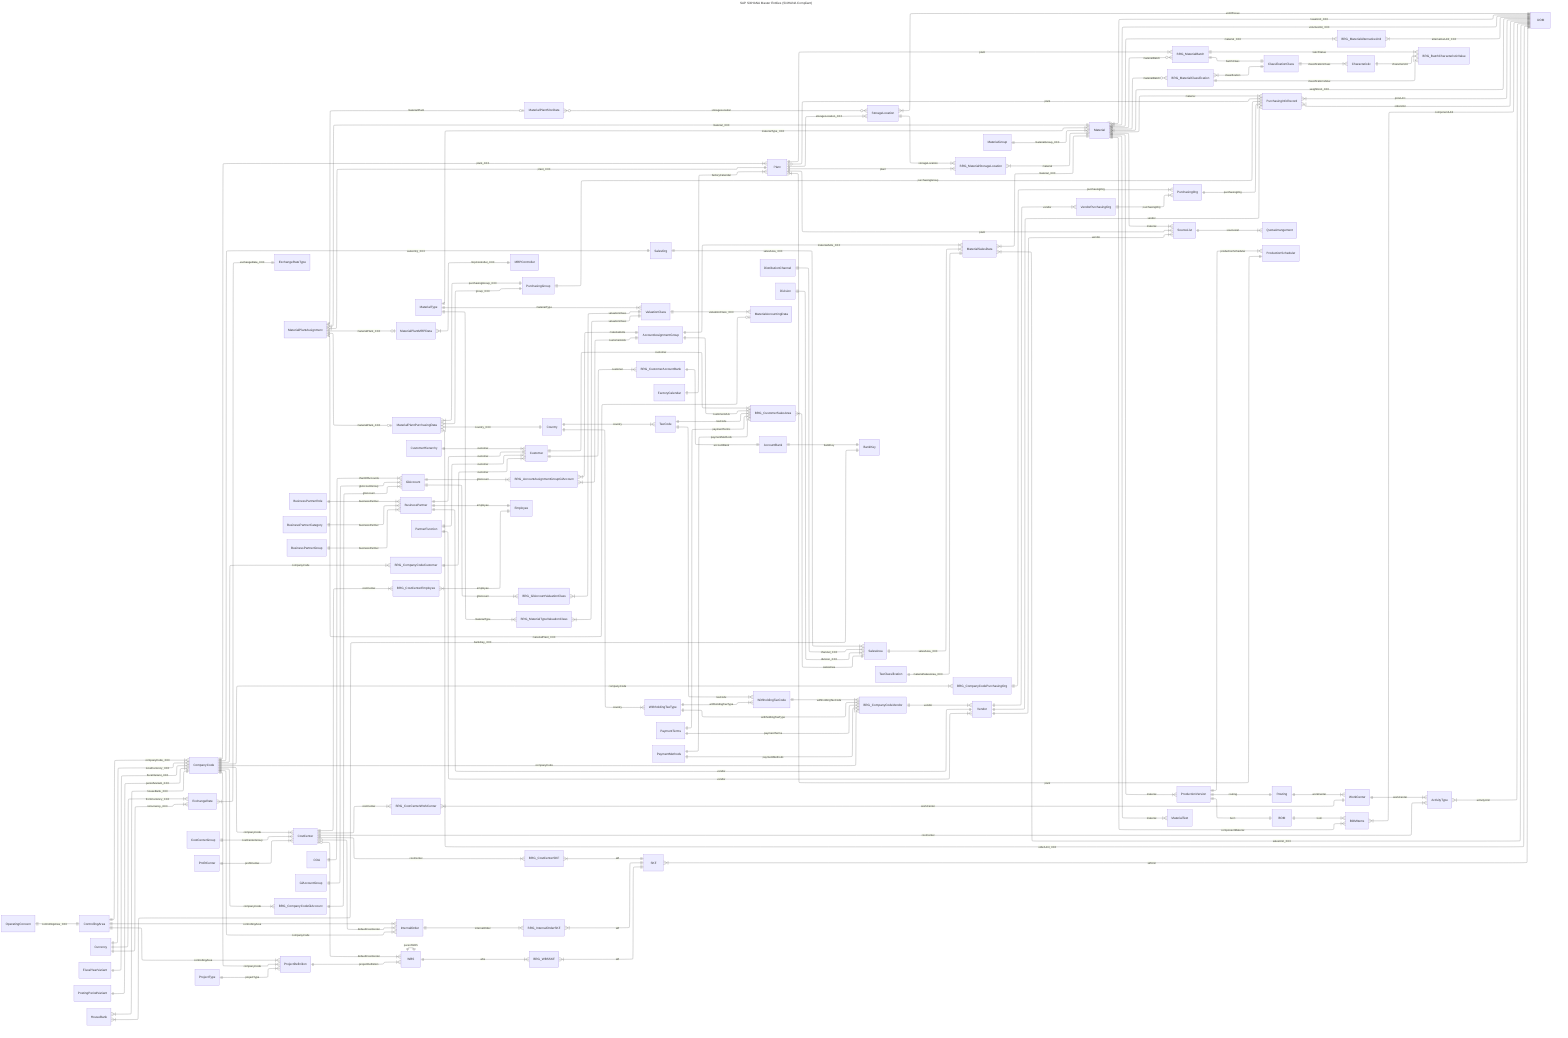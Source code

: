 ---
title: SAP S/4HANA Master Entities (S/4HANA Compliant)
config:
  layout: elk
---
erDiagram
    direction lr

    %% ===== ORGANIZATIONAL STRUCTURE =====
    OperatingConcern ||--|| ControllingArea : "controllingArea_XXX"
    ControllingArea ||--|{ CompanyCode : "companyCode_XXX"
    CompanyCode ||--|{ Plant : "plant_XXX"
    Plant ||--|{ StorageLocation : "storageLocation_XXX"

    %% ===== FI CONFIGURATION =====
    Currency ||--|{ CompanyCode : "localCurrency_XXX"
    Currency ||--|{ ExchangeRate : "fromCurrency_XXX"
    Currency ||--|{ ExchangeRate : "toCurrency_XXX"
    ExchangeRate }|--|| ExchangeRateType : "exchangeRate_XXX"
    FiscalYearVariant ||--|{ CompanyCode : "fiscalVariant_XXX"
    PostingPeriodVariant ||--|{ CompanyCode : "periodVariant_XXX"
    HouseBank }|--|| CompanyCode : "houseBank_XXX"
    HouseBank }|--|| BankKey : "bankKey_XXX"

    %% ===== SALES ORGANIZATION =====
    CompanyCode ||--|| SalesOrg: "salesOrg_XXX" 
    SalesOrg ||--|{ SalesArea: "salesArea_XXX"
    DistributionChannel ||--|{ SalesArea: "channel_XXX"
    Division ||--|{ SalesArea: "division_XXX"

    %% ===== MATERIAL MASTER =====
    MaterialType ||--|{ Material : "materialType_XXX"
    MaterialGroup ||--|{ Material: "materialGroup_XXX"
    Material }|--|| UOM: "baseUnit_XXX"
    Material }|--|| UOM: "weightUnit_XXX"
    Material }|--|| UOM: "volumeUnit_XXX"
    Material ||--|{ BRG_MaterialAlternativeUnit : "material_XXX"
    BRG_MaterialAlternativeUnit }|--|| UOM: "alternativeUnit_XXX"

    %% ===== MATERIAL PLANT =====
    Plant ||--|{ MaterialPlantAssignment: "plant_XXX"
    MaterialPlantAssignment }|--|| Material: "material_XXX"
    MaterialPlantMRPData }|--|| MRPController : "mrpController_XXX"  

    %% MaterialPlantPurchasingData ||--|| MaterialPlantAssignment: "materialPlant"
    %% MaterialPlantMRPData ||--|| MaterialPlantAssignment: "materialPlant"
    %% MaterialPlantSlocData ||--|| MaterialPlantAssignment: "materialPlant"
    %% StorageLocation |o--o{ MaterialPlantSlocData: "storageLocation"

    MaterialPlantPurchasingData }|--|| UOM: "orderUnit_XXX"
    MaterialPlantPurchasingData }|--|| PurchasingGroup: "purchasingGroup_XXX"
    MaterialPlantPurchasingData }|--|| PurchasingGroup: "group_XXX"
    MaterialPlantPurchasingData }|--|| Country: "country_XXX"

    MaterialPlantAssignment ||--o| MaterialPlantPurchasingData : "materialPlant_XXX"
    MaterialPlantAssignment ||--o| MaterialPlantMRPData: "materialPlant_XXX"
    MaterialPlantAssignment ||--o| MaterialPlantSlocData: "materialPlant"
    MaterialPlantAssignment ||--o| MaterialAccountingData: "materialPlant_XXX"
    ValuationClass ||--|{ MaterialAccountingData: "valuationClass_XXX"
    MaterialPlantSlocData }o--o{  StorageLocation: "storageLocation"
    StorageLocation }|--|| UOM: "unitOfIssue"

    %% ===== MATERIAL STORAGE =====
    StorageLocation ||--|{ BRG_MaterialStorageLocation: "storageLocation"
    Plant ||--|{ BRG_MaterialStorageLocation: "plant"
    BRG_MaterialStorageLocation }|--|| Material: "material"

    %% ===== MATERIAL SALES =====
    SalesArea ||--|{ MaterialSalesData: "salesArea_XXX"
    MaterialSalesData }|--|| Material: "material_XXX"
    MaterialSalesData }|--|| UOM: "salesUnit_XXX"

    %% ===== CUSTOMER MATERIAL INFO =====
    CustomerHierarchy ||--|{ Customer : "customer"

    %% ===== TAX CONFIGURATION =====
    TaxClassification ||--|| MaterialSalesData: "materialSalesArea_XXX"
    AccountAssignmentGroup ||--|{ MaterialSalesData: "materialAAG_XXX"
    AccountAssignmentGroup ||--|{ BRG_CustomerSalesArea: "customerAAG"
    BRG_AccountAssignmentGroupGlAccount }|--|| AccountAssignmentGroup: "materialAAG"
    BRG_AccountAssignmentGroupGlAccount }|--|| AccountAssignmentGroup: "customerAAG"
    GlAccount ||--|{ BRG_AccountAssignmentGroupGlAccount: "glAccount"

    %% ===== MATERIAL CLASSIFICATION =====
    ClassificationClass ||--|{ Characteristic: "classificationClass"
    Material ||--o{ BRG_MaterialBatch: "materialBatch"
    Material ||--o{ BRG_MaterialClassification: "materialBatch"
    BRG_MaterialClassification }|--|| ClassificationClass: "classification"
    Plant ||--|{ BRG_MaterialBatch: "plant"
    BRG_MaterialBatch ||--|| ClassificationClass: "batchClass"
    BRG_MaterialClassification ||--|{ BRG_BatchCharacteristicValue: "classificationValue"
    BRG_MaterialBatch ||--|{ BRG_BatchCharacteristicValue: "batchValue"
    Characteristic ||--|{ BRG_BatchCharacteristicValue: "characteristic"

    %% ===== PURCHASING =====
    CompanyCode ||--|{ BRG_CompanyCodePurchasingOrg: "companyCode"
    BRG_CompanyCodePurchasingOrg ||--|{ PurchasingOrg: "purchasingOrg"

    %% ===== PURCHASING INFO RECORD =====
    PurchasingOrg ||--|{ PurchasingInfoRecord: "purchasingOrg"
    PurchasingGroup ||--|{ PurchasingInfoRecord: "purchasingGroup"
    Material ||--|{ PurchasingInfoRecord: "material"
    Vendor ||--|{ PurchasingInfoRecord: "vendor"
    Plant |o--|{ PurchasingInfoRecord: "plant"
    PurchasingInfoRecord }|--|| UOM : "priceUnit"
    PurchasingInfoRecord }|--|| UOM : "orderUnit"

    %% ===== SOURCE LIST & QUOTA =====
    Material ||--|{ SourceList : "material"
    Plant ||--|{ SourceList : "plant"
    Vendor ||--|{ SourceList : "vendor"
    SourceList ||--|{ QuotaArrangement : "sourceList"

    %% ===== BUSINESS PARTNER ENHANCED =====
    BusinessPartner ||--|| Customer: "customer"
    BusinessPartner ||--|| Vendor: "vendor"
    BusinessPartner ||--|| Employee: "employee"
    BusinessPartnerRole ||--|{ BusinessPartner : "businessPartner"
    BusinessPartnerCategory ||--|{ BusinessPartner : "businessPartner"
    BusinessPartnerGroup ||--|{ BusinessPartner : "businessPartner"

    %% ===== VENDOR ENHANCED =====
    Vendor ||--|{ VendorPurchasingOrg: "vendor"
    VendorPurchasingOrg ||--|{ PurchasingOrg: "purchasingOrg"
    CompanyCode ||--|{ BRG_CompanyCodeVendor: "companyCode"
    BRG_CompanyCodeVendor ||--|{ Vendor: "vendor"
    PartnerFunction ||--|{ Vendor : "vendor"

    %% ===== CUSTOMER ENHANCED =====
    CompanyCode ||--|{ BRG_CompanyCodeCustomer: "companyCode"
    BRG_CompanyCodeCustomer ||--|{ Customer: "customer"
    Customer ||--|{ BRG_CustomerSalesArea: "customer"
    BRG_CustomerSalesArea }|--|| SalesArea: "salesArea"
    PartnerFunction ||--|{ Customer : "customer"

    %% ===== BANK DETAILS =====
    Customer ||--|{ BRG_CustomerAccountBank: "customer"
    BRG_CustomerAccountBank ||--|| AccountBank: "accountBank"
    AccountBank ||--|| BankKey: "bankKey"

    %% ===== CONTROLLING ENHANCED =====
    CompanyCode ||--|{ CostCenter: "companyCode"
    CostCenterGroup ||--|{ CostCenter: "costCenterGroup"
    ProfitCenter ||--|{ CostCenter: "profitCenter"
    CostCenter ||--|{ BRG_CostCenterEmployee: "costCenter"
    BRG_CostCenterEmployee }|--|| Employee: "employee"

    %% ===== ACTIVITY TYPE =====
    CostCenter ||--|{ BRG_CostCenterWorkCenter: "costCenter"
    BRG_CostCenterWorkCenter }|--|| WorkCenter: "workCenter"
    CostCenter ||--|{ ActivityType: "costCenter"
    WorkCenter ||--|{ ActivityType: "workCenter"
    ActivityType }|--|| UOM : "activityUnit"

    %% ===== ACCOUNTING (S/4HANA SIMPLIFIED) =====
    COA ||--|{ GlAccount : "chartOfAccounts"
    GlAccountGroup ||--|{ GlAccount : "glAccountGroup"
    CompanyCode ||--|{ BRG_CompanyCodeGlAccount: "companyCode"
    BRG_CompanyCodeGlAccount ||--|{ GlAccount: "glAccount"
    CompanyCode ||--|{ InternalOrder: "companyCode"
    ControllingArea ||--|{ InternalOrder: "controllingArea"
    CostCenter |o--|{ InternalOrder: "defaultCostCenter"

    %% ===== PRODUCTION ENHANCED =====
    ProductionScheduler ||--|{ Plant : "plant"
    FactoryCalendar ||--|{ Plant : "factoryCalendar"

    %% ===== BOM & ROUTING =====
    Routing ||--|{ WorkCenter : "workCenter"
    Material ||--|{ ProductionVersion: "material"
    ProductionVersion ||--|| Routing: "routing"
    ProductionVersion ||--|| BOM: "bom"
    ProductionVersion ||--|{ ProductionScheduler : "productionScheduler"
    BOM ||--|{ BOMItems: "bom"
    Material ||--|{ BOMItems : "componentMaterial"
    BOMItems }|--|| UOM: "componentUnit"

    %% ===== PROJECT SYSTEM ENHANCED =====
    ProjectType ||--|{ ProjectDefinition : "projectType"
    ControllingArea ||--|{ ProjectDefinition: "controllingArea"
    CompanyCode ||--|{ ProjectDefinition: "companyCode"
    ProjectDefinition ||--|{ WBS: "projectDefinition"
    WBS ||--|| WBS: "parentWBS"
    CostCenter |o--|{ WBS: "defaultCostCenter"

    %% ===== VALUATION =====
    MaterialType ||--|{ ValuationClass: "materialType"
    GlAccount ||--|{ BRG_GlAccountValuationClass: "glAccount"
    BRG_GlAccountValuationClass }|--|| ValuationClass: "valuationClass"
    MaterialType ||--|{ BRG_MaterialTypeValuationClass: "materialType"
    BRG_MaterialTypeValuationClass }|--|| ValuationClass: "valuationClass"

    %% ===== TAX & PAYMENT ENHANCED =====
    Country ||--|{ TaxCode: "country"
    Country ||--|{ WithholdingTaxType: "country"
    TaxCode ||--|{ WithholdingTaxCode: "taxCode"
    WithholdingTaxType ||--|{ WithholdingTaxCode: "withholdingTaxType"
    WithholdingTaxType ||--|{ BRG_CompanyCodeVendor: "withholdingTaxType"
    WithholdingTaxCode ||--|{ BRG_CompanyCodeVendor: "withholdingTaxCode"
    PaymentTerms ||--|{ BRG_CompanyCodeVendor: "paymentTerms"
    PaymentMethods ||--|{ BRG_CompanyCodeVendor: "paymentMethods"
    TaxCode ||--|{ BRG_CustomerSalesArea: "taxCode"
    PaymentTerms ||--|{ BRG_CustomerSalesArea: "paymentTerms"
    PaymentMethods ||--|{ BRG_CustomerSalesArea: "paymentMethods"

    %% ===== SKF ENHANCED =====
    CostCenter ||--|{ BRG_CostCenterSKF: "costCenter"
    BRG_CostCenterSKF }|--|| SKF: "skf"
    InternalOrder ||--|{ BRG_InternalOrderSKF: "internalOrder"
    BRG_InternalOrderSKF }|--|| SKF: "skf"
    WBS ||--|{ BRG_WBSSKF: "wbs"
    BRG_WBSSKF }|--|| SKF: "skf"
    SKF }|--|| UOM: "skfUnit"

    %% ===== TEXT MANAGEMENT =====
    Material ||--|{ MaterialText : "material"
